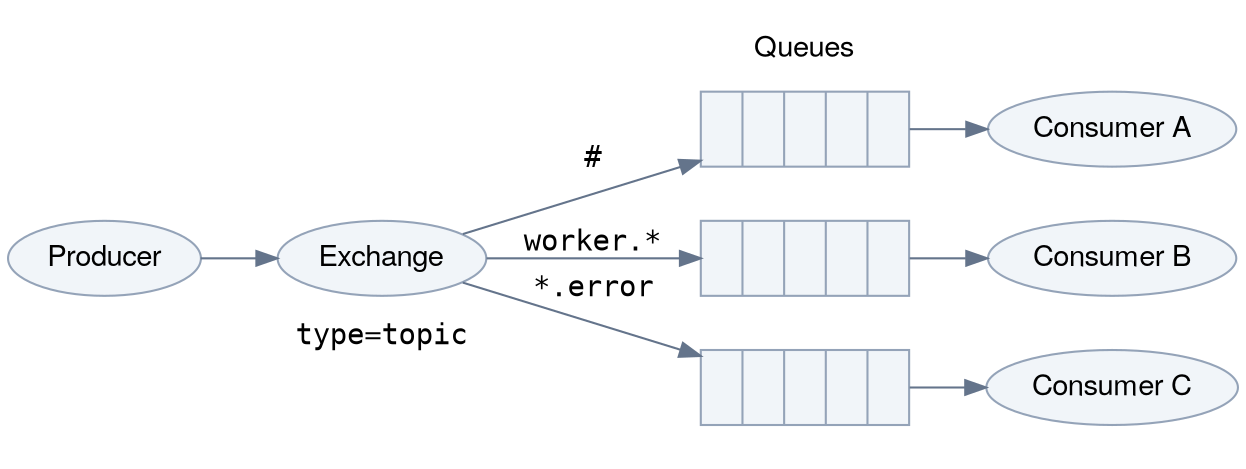 digraph {
  rankdir=LR;
  fontname="Helvetica Neue";
  node [style="filled", color="#94a3b8", fillcolor="#f1f5f9", fontname="Helvetica Neue"];
  edge [color="#64748b"];

  producer [label="Producer"];

  subgraph cluster_exchange {
    label="type=topic";
    labelloc="b";
    color=transparent;
    fontname="monospace";
    exchange [label="Exchange", shape="ellipse"];
  }

  subgraph cluster_queue_a {
    // Use this label to label the 'column' of queues
    label="Queues";
    color=transparent;
    queue_a [label="{||||}", shape="record"];
  }

  subgraph cluster_queue_b {
    // label="Queue B";
    color=transparent;
    queue_b [label="{||||}", shape="record"];
  }

  subgraph cluster_queue_c {
    // label="Queue C";
    color=transparent;
    queue_c [label="{||||}", shape="record"];
  }

  consumer_a [label="Consumer A"];
  consumer_b [label="Consumer B"];
  consumer_c [label="Consumer C"];

  producer -> exchange;
  exchange -> queue_a [label="#", fontname="monospace"];
  queue_a -> consumer_a;
  exchange -> queue_b [label="worker.*", fontname="monospace"];
  queue_b -> consumer_b;
  exchange -> queue_c [label="*.error", fontname="monospace"];
  queue_c -> consumer_c;
}
